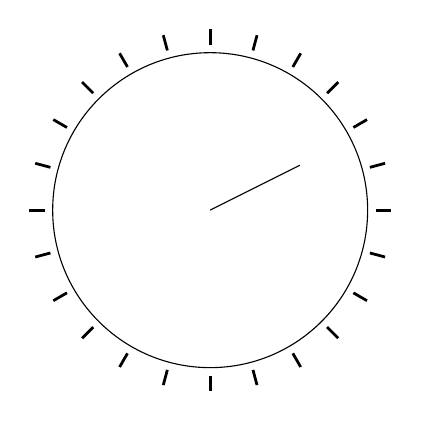 ﻿\begin{tikzpicture}
 \foreach \x [count=\p] in {0,...,23} {
     \node (\p) at (-\x*15:2) {};
      \draw[line width=1pt] (\x*15:2*1.05) -- (\x*15:2*1.15);};

      \foreach \x [count=\p] in {0,...,5} {
   %     \draw (-\x*60:2.4) node {\p};
  %      \draw (-30-\x*60:2.4) node {$\bar{\p}$};
}; 
    \draw (1) arc (0:360:2);% circle
	\draw (0,0) -- (1.14, 1.14/2);
\end{tikzpicture}